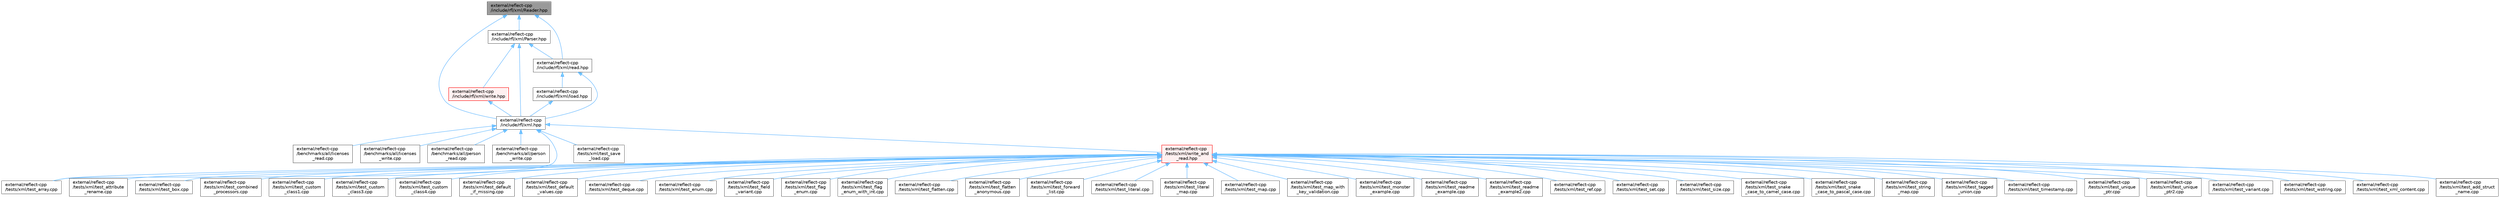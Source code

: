 digraph "external/reflect-cpp/include/rfl/xml/Reader.hpp"
{
 // LATEX_PDF_SIZE
  bgcolor="transparent";
  edge [fontname=Helvetica,fontsize=10,labelfontname=Helvetica,labelfontsize=10];
  node [fontname=Helvetica,fontsize=10,shape=box,height=0.2,width=0.4];
  Node1 [id="Node000001",label="external/reflect-cpp\l/include/rfl/xml/Reader.hpp",height=0.2,width=0.4,color="gray40", fillcolor="grey60", style="filled", fontcolor="black",tooltip=" "];
  Node1 -> Node2 [id="edge56_Node000001_Node000002",dir="back",color="steelblue1",style="solid",tooltip=" "];
  Node2 [id="Node000002",label="external/reflect-cpp\l/include/rfl/xml.hpp",height=0.2,width=0.4,color="grey40", fillcolor="white", style="filled",URL="$xml_8hpp.html",tooltip=" "];
  Node2 -> Node3 [id="edge57_Node000002_Node000003",dir="back",color="steelblue1",style="solid",tooltip=" "];
  Node3 [id="Node000003",label="external/reflect-cpp\l/benchmarks/all/licenses\l_read.cpp",height=0.2,width=0.4,color="grey40", fillcolor="white", style="filled",URL="$licenses__read_8cpp.html",tooltip=" "];
  Node2 -> Node4 [id="edge58_Node000002_Node000004",dir="back",color="steelblue1",style="solid",tooltip=" "];
  Node4 [id="Node000004",label="external/reflect-cpp\l/benchmarks/all/licenses\l_write.cpp",height=0.2,width=0.4,color="grey40", fillcolor="white", style="filled",URL="$licenses__write_8cpp.html",tooltip=" "];
  Node2 -> Node5 [id="edge59_Node000002_Node000005",dir="back",color="steelblue1",style="solid",tooltip=" "];
  Node5 [id="Node000005",label="external/reflect-cpp\l/benchmarks/all/person\l_read.cpp",height=0.2,width=0.4,color="grey40", fillcolor="white", style="filled",URL="$person__read_8cpp.html",tooltip=" "];
  Node2 -> Node6 [id="edge60_Node000002_Node000006",dir="back",color="steelblue1",style="solid",tooltip=" "];
  Node6 [id="Node000006",label="external/reflect-cpp\l/benchmarks/all/person\l_write.cpp",height=0.2,width=0.4,color="grey40", fillcolor="white", style="filled",URL="$person__write_8cpp.html",tooltip=" "];
  Node2 -> Node7 [id="edge61_Node000002_Node000007",dir="back",color="steelblue1",style="solid",tooltip=" "];
  Node7 [id="Node000007",label="external/reflect-cpp\l/tests/xml/test_array.cpp",height=0.2,width=0.4,color="grey40", fillcolor="white", style="filled",URL="$xml_2test__array_8cpp.html",tooltip=" "];
  Node2 -> Node8 [id="edge62_Node000002_Node000008",dir="back",color="steelblue1",style="solid",tooltip=" "];
  Node8 [id="Node000008",label="external/reflect-cpp\l/tests/xml/test_save\l_load.cpp",height=0.2,width=0.4,color="grey40", fillcolor="white", style="filled",URL="$xml_2test__save__load_8cpp.html",tooltip=" "];
  Node2 -> Node9 [id="edge63_Node000002_Node000009",dir="back",color="steelblue1",style="solid",tooltip=" "];
  Node9 [id="Node000009",label="external/reflect-cpp\l/tests/xml/write_and\l_read.hpp",height=0.2,width=0.4,color="red", fillcolor="#FFF0F0", style="filled",URL="$xml_2write__and__read_8hpp.html",tooltip=" "];
  Node9 -> Node10 [id="edge64_Node000009_Node000010",dir="back",color="steelblue1",style="solid",tooltip=" "];
  Node10 [id="Node000010",label="external/reflect-cpp\l/tests/xml/test_add_struct\l_name.cpp",height=0.2,width=0.4,color="grey40", fillcolor="white", style="filled",URL="$xml_2test__add__struct__name_8cpp.html",tooltip=" "];
  Node9 -> Node7 [id="edge65_Node000009_Node000007",dir="back",color="steelblue1",style="solid",tooltip=" "];
  Node9 -> Node11 [id="edge66_Node000009_Node000011",dir="back",color="steelblue1",style="solid",tooltip=" "];
  Node11 [id="Node000011",label="external/reflect-cpp\l/tests/xml/test_attribute\l_rename.cpp",height=0.2,width=0.4,color="grey40", fillcolor="white", style="filled",URL="$test__attribute__rename_8cpp.html",tooltip=" "];
  Node9 -> Node12 [id="edge67_Node000009_Node000012",dir="back",color="steelblue1",style="solid",tooltip=" "];
  Node12 [id="Node000012",label="external/reflect-cpp\l/tests/xml/test_box.cpp",height=0.2,width=0.4,color="grey40", fillcolor="white", style="filled",URL="$xml_2test__box_8cpp.html",tooltip=" "];
  Node9 -> Node13 [id="edge68_Node000009_Node000013",dir="back",color="steelblue1",style="solid",tooltip=" "];
  Node13 [id="Node000013",label="external/reflect-cpp\l/tests/xml/test_combined\l_processors.cpp",height=0.2,width=0.4,color="grey40", fillcolor="white", style="filled",URL="$xml_2test__combined__processors_8cpp.html",tooltip=" "];
  Node9 -> Node14 [id="edge69_Node000009_Node000014",dir="back",color="steelblue1",style="solid",tooltip=" "];
  Node14 [id="Node000014",label="external/reflect-cpp\l/tests/xml/test_custom\l_class1.cpp",height=0.2,width=0.4,color="grey40", fillcolor="white", style="filled",URL="$xml_2test__custom__class1_8cpp.html",tooltip=" "];
  Node9 -> Node15 [id="edge70_Node000009_Node000015",dir="back",color="steelblue1",style="solid",tooltip=" "];
  Node15 [id="Node000015",label="external/reflect-cpp\l/tests/xml/test_custom\l_class3.cpp",height=0.2,width=0.4,color="grey40", fillcolor="white", style="filled",URL="$xml_2test__custom__class3_8cpp.html",tooltip=" "];
  Node9 -> Node16 [id="edge71_Node000009_Node000016",dir="back",color="steelblue1",style="solid",tooltip=" "];
  Node16 [id="Node000016",label="external/reflect-cpp\l/tests/xml/test_custom\l_class4.cpp",height=0.2,width=0.4,color="grey40", fillcolor="white", style="filled",URL="$xml_2test__custom__class4_8cpp.html",tooltip=" "];
  Node9 -> Node17 [id="edge72_Node000009_Node000017",dir="back",color="steelblue1",style="solid",tooltip=" "];
  Node17 [id="Node000017",label="external/reflect-cpp\l/tests/xml/test_default\l_if_missing.cpp",height=0.2,width=0.4,color="grey40", fillcolor="white", style="filled",URL="$xml_2test__default__if__missing_8cpp.html",tooltip=" "];
  Node9 -> Node18 [id="edge73_Node000009_Node000018",dir="back",color="steelblue1",style="solid",tooltip=" "];
  Node18 [id="Node000018",label="external/reflect-cpp\l/tests/xml/test_default\l_values.cpp",height=0.2,width=0.4,color="grey40", fillcolor="white", style="filled",URL="$xml_2test__default__values_8cpp.html",tooltip=" "];
  Node9 -> Node19 [id="edge74_Node000009_Node000019",dir="back",color="steelblue1",style="solid",tooltip=" "];
  Node19 [id="Node000019",label="external/reflect-cpp\l/tests/xml/test_deque.cpp",height=0.2,width=0.4,color="grey40", fillcolor="white", style="filled",URL="$xml_2test__deque_8cpp.html",tooltip=" "];
  Node9 -> Node20 [id="edge75_Node000009_Node000020",dir="back",color="steelblue1",style="solid",tooltip=" "];
  Node20 [id="Node000020",label="external/reflect-cpp\l/tests/xml/test_enum.cpp",height=0.2,width=0.4,color="grey40", fillcolor="white", style="filled",URL="$xml_2test__enum_8cpp.html",tooltip=" "];
  Node9 -> Node21 [id="edge76_Node000009_Node000021",dir="back",color="steelblue1",style="solid",tooltip=" "];
  Node21 [id="Node000021",label="external/reflect-cpp\l/tests/xml/test_field\l_variant.cpp",height=0.2,width=0.4,color="grey40", fillcolor="white", style="filled",URL="$xml_2test__field__variant_8cpp.html",tooltip=" "];
  Node9 -> Node22 [id="edge77_Node000009_Node000022",dir="back",color="steelblue1",style="solid",tooltip=" "];
  Node22 [id="Node000022",label="external/reflect-cpp\l/tests/xml/test_flag\l_enum.cpp",height=0.2,width=0.4,color="grey40", fillcolor="white", style="filled",URL="$xml_2test__flag__enum_8cpp.html",tooltip=" "];
  Node9 -> Node23 [id="edge78_Node000009_Node000023",dir="back",color="steelblue1",style="solid",tooltip=" "];
  Node23 [id="Node000023",label="external/reflect-cpp\l/tests/xml/test_flag\l_enum_with_int.cpp",height=0.2,width=0.4,color="grey40", fillcolor="white", style="filled",URL="$xml_2test__flag__enum__with__int_8cpp.html",tooltip=" "];
  Node9 -> Node24 [id="edge79_Node000009_Node000024",dir="back",color="steelblue1",style="solid",tooltip=" "];
  Node24 [id="Node000024",label="external/reflect-cpp\l/tests/xml/test_flatten.cpp",height=0.2,width=0.4,color="grey40", fillcolor="white", style="filled",URL="$xml_2test__flatten_8cpp.html",tooltip=" "];
  Node9 -> Node25 [id="edge80_Node000009_Node000025",dir="back",color="steelblue1",style="solid",tooltip=" "];
  Node25 [id="Node000025",label="external/reflect-cpp\l/tests/xml/test_flatten\l_anonymous.cpp",height=0.2,width=0.4,color="grey40", fillcolor="white", style="filled",URL="$xml_2test__flatten__anonymous_8cpp.html",tooltip=" "];
  Node9 -> Node26 [id="edge81_Node000009_Node000026",dir="back",color="steelblue1",style="solid",tooltip=" "];
  Node26 [id="Node000026",label="external/reflect-cpp\l/tests/xml/test_forward\l_list.cpp",height=0.2,width=0.4,color="grey40", fillcolor="white", style="filled",URL="$xml_2test__forward__list_8cpp.html",tooltip=" "];
  Node9 -> Node27 [id="edge82_Node000009_Node000027",dir="back",color="steelblue1",style="solid",tooltip=" "];
  Node27 [id="Node000027",label="external/reflect-cpp\l/tests/xml/test_literal.cpp",height=0.2,width=0.4,color="grey40", fillcolor="white", style="filled",URL="$xml_2test__literal_8cpp.html",tooltip=" "];
  Node9 -> Node28 [id="edge83_Node000009_Node000028",dir="back",color="steelblue1",style="solid",tooltip=" "];
  Node28 [id="Node000028",label="external/reflect-cpp\l/tests/xml/test_literal\l_map.cpp",height=0.2,width=0.4,color="grey40", fillcolor="white", style="filled",URL="$xml_2test__literal__map_8cpp.html",tooltip=" "];
  Node9 -> Node29 [id="edge84_Node000009_Node000029",dir="back",color="steelblue1",style="solid",tooltip=" "];
  Node29 [id="Node000029",label="external/reflect-cpp\l/tests/xml/test_map.cpp",height=0.2,width=0.4,color="grey40", fillcolor="white", style="filled",URL="$xml_2test__map_8cpp.html",tooltip=" "];
  Node9 -> Node30 [id="edge85_Node000009_Node000030",dir="back",color="steelblue1",style="solid",tooltip=" "];
  Node30 [id="Node000030",label="external/reflect-cpp\l/tests/xml/test_map_with\l_key_validation.cpp",height=0.2,width=0.4,color="grey40", fillcolor="white", style="filled",URL="$xml_2test__map__with__key__validation_8cpp.html",tooltip=" "];
  Node9 -> Node31 [id="edge86_Node000009_Node000031",dir="back",color="steelblue1",style="solid",tooltip=" "];
  Node31 [id="Node000031",label="external/reflect-cpp\l/tests/xml/test_monster\l_example.cpp",height=0.2,width=0.4,color="grey40", fillcolor="white", style="filled",URL="$xml_2test__monster__example_8cpp.html",tooltip=" "];
  Node9 -> Node32 [id="edge87_Node000009_Node000032",dir="back",color="steelblue1",style="solid",tooltip=" "];
  Node32 [id="Node000032",label="external/reflect-cpp\l/tests/xml/test_readme\l_example.cpp",height=0.2,width=0.4,color="grey40", fillcolor="white", style="filled",URL="$xml_2test__readme__example_8cpp.html",tooltip=" "];
  Node9 -> Node33 [id="edge88_Node000009_Node000033",dir="back",color="steelblue1",style="solid",tooltip=" "];
  Node33 [id="Node000033",label="external/reflect-cpp\l/tests/xml/test_readme\l_example2.cpp",height=0.2,width=0.4,color="grey40", fillcolor="white", style="filled",URL="$xml_2test__readme__example2_8cpp.html",tooltip=" "];
  Node9 -> Node34 [id="edge89_Node000009_Node000034",dir="back",color="steelblue1",style="solid",tooltip=" "];
  Node34 [id="Node000034",label="external/reflect-cpp\l/tests/xml/test_ref.cpp",height=0.2,width=0.4,color="grey40", fillcolor="white", style="filled",URL="$xml_2test__ref_8cpp.html",tooltip=" "];
  Node9 -> Node35 [id="edge90_Node000009_Node000035",dir="back",color="steelblue1",style="solid",tooltip=" "];
  Node35 [id="Node000035",label="external/reflect-cpp\l/tests/xml/test_set.cpp",height=0.2,width=0.4,color="grey40", fillcolor="white", style="filled",URL="$xml_2test__set_8cpp.html",tooltip=" "];
  Node9 -> Node36 [id="edge91_Node000009_Node000036",dir="back",color="steelblue1",style="solid",tooltip=" "];
  Node36 [id="Node000036",label="external/reflect-cpp\l/tests/xml/test_size.cpp",height=0.2,width=0.4,color="grey40", fillcolor="white", style="filled",URL="$xml_2test__size_8cpp.html",tooltip=" "];
  Node9 -> Node37 [id="edge92_Node000009_Node000037",dir="back",color="steelblue1",style="solid",tooltip=" "];
  Node37 [id="Node000037",label="external/reflect-cpp\l/tests/xml/test_snake\l_case_to_camel_case.cpp",height=0.2,width=0.4,color="grey40", fillcolor="white", style="filled",URL="$xml_2test__snake__case__to__camel__case_8cpp.html",tooltip=" "];
  Node9 -> Node38 [id="edge93_Node000009_Node000038",dir="back",color="steelblue1",style="solid",tooltip=" "];
  Node38 [id="Node000038",label="external/reflect-cpp\l/tests/xml/test_snake\l_case_to_pascal_case.cpp",height=0.2,width=0.4,color="grey40", fillcolor="white", style="filled",URL="$xml_2test__snake__case__to__pascal__case_8cpp.html",tooltip=" "];
  Node9 -> Node39 [id="edge94_Node000009_Node000039",dir="back",color="steelblue1",style="solid",tooltip=" "];
  Node39 [id="Node000039",label="external/reflect-cpp\l/tests/xml/test_string\l_map.cpp",height=0.2,width=0.4,color="grey40", fillcolor="white", style="filled",URL="$xml_2test__string__map_8cpp.html",tooltip=" "];
  Node9 -> Node40 [id="edge95_Node000009_Node000040",dir="back",color="steelblue1",style="solid",tooltip=" "];
  Node40 [id="Node000040",label="external/reflect-cpp\l/tests/xml/test_tagged\l_union.cpp",height=0.2,width=0.4,color="grey40", fillcolor="white", style="filled",URL="$xml_2test__tagged__union_8cpp.html",tooltip=" "];
  Node9 -> Node41 [id="edge96_Node000009_Node000041",dir="back",color="steelblue1",style="solid",tooltip=" "];
  Node41 [id="Node000041",label="external/reflect-cpp\l/tests/xml/test_timestamp.cpp",height=0.2,width=0.4,color="grey40", fillcolor="white", style="filled",URL="$xml_2test__timestamp_8cpp.html",tooltip=" "];
  Node9 -> Node42 [id="edge97_Node000009_Node000042",dir="back",color="steelblue1",style="solid",tooltip=" "];
  Node42 [id="Node000042",label="external/reflect-cpp\l/tests/xml/test_unique\l_ptr.cpp",height=0.2,width=0.4,color="grey40", fillcolor="white", style="filled",URL="$xml_2test__unique__ptr_8cpp.html",tooltip=" "];
  Node9 -> Node43 [id="edge98_Node000009_Node000043",dir="back",color="steelblue1",style="solid",tooltip=" "];
  Node43 [id="Node000043",label="external/reflect-cpp\l/tests/xml/test_unique\l_ptr2.cpp",height=0.2,width=0.4,color="grey40", fillcolor="white", style="filled",URL="$xml_2test__unique__ptr2_8cpp.html",tooltip=" "];
  Node9 -> Node44 [id="edge99_Node000009_Node000044",dir="back",color="steelblue1",style="solid",tooltip=" "];
  Node44 [id="Node000044",label="external/reflect-cpp\l/tests/xml/test_variant.cpp",height=0.2,width=0.4,color="grey40", fillcolor="white", style="filled",URL="$xml_2test__variant_8cpp.html",tooltip=" "];
  Node9 -> Node45 [id="edge100_Node000009_Node000045",dir="back",color="steelblue1",style="solid",tooltip=" "];
  Node45 [id="Node000045",label="external/reflect-cpp\l/tests/xml/test_wstring.cpp",height=0.2,width=0.4,color="grey40", fillcolor="white", style="filled",URL="$xml_2test__wstring_8cpp.html",tooltip=" "];
  Node9 -> Node46 [id="edge101_Node000009_Node000046",dir="back",color="steelblue1",style="solid",tooltip=" "];
  Node46 [id="Node000046",label="external/reflect-cpp\l/tests/xml/test_xml_content.cpp",height=0.2,width=0.4,color="grey40", fillcolor="white", style="filled",URL="$test__xml__content_8cpp.html",tooltip=" "];
  Node1 -> Node48 [id="edge102_Node000001_Node000048",dir="back",color="steelblue1",style="solid",tooltip=" "];
  Node48 [id="Node000048",label="external/reflect-cpp\l/include/rfl/xml/Parser.hpp",height=0.2,width=0.4,color="grey40", fillcolor="white", style="filled",URL="$xml_2_parser_8hpp.html",tooltip=" "];
  Node48 -> Node2 [id="edge103_Node000048_Node000002",dir="back",color="steelblue1",style="solid",tooltip=" "];
  Node48 -> Node49 [id="edge104_Node000048_Node000049",dir="back",color="steelblue1",style="solid",tooltip=" "];
  Node49 [id="Node000049",label="external/reflect-cpp\l/include/rfl/xml/read.hpp",height=0.2,width=0.4,color="grey40", fillcolor="white", style="filled",URL="$xml_2read_8hpp.html",tooltip=" "];
  Node49 -> Node2 [id="edge105_Node000049_Node000002",dir="back",color="steelblue1",style="solid",tooltip=" "];
  Node49 -> Node50 [id="edge106_Node000049_Node000050",dir="back",color="steelblue1",style="solid",tooltip=" "];
  Node50 [id="Node000050",label="external/reflect-cpp\l/include/rfl/xml/load.hpp",height=0.2,width=0.4,color="grey40", fillcolor="white", style="filled",URL="$xml_2load_8hpp.html",tooltip=" "];
  Node50 -> Node2 [id="edge107_Node000050_Node000002",dir="back",color="steelblue1",style="solid",tooltip=" "];
  Node48 -> Node51 [id="edge108_Node000048_Node000051",dir="back",color="steelblue1",style="solid",tooltip=" "];
  Node51 [id="Node000051",label="external/reflect-cpp\l/include/rfl/xml/write.hpp",height=0.2,width=0.4,color="red", fillcolor="#FFF0F0", style="filled",URL="$xml_2write_8hpp.html",tooltip=" "];
  Node51 -> Node2 [id="edge109_Node000051_Node000002",dir="back",color="steelblue1",style="solid",tooltip=" "];
  Node1 -> Node49 [id="edge110_Node000001_Node000049",dir="back",color="steelblue1",style="solid",tooltip=" "];
}
